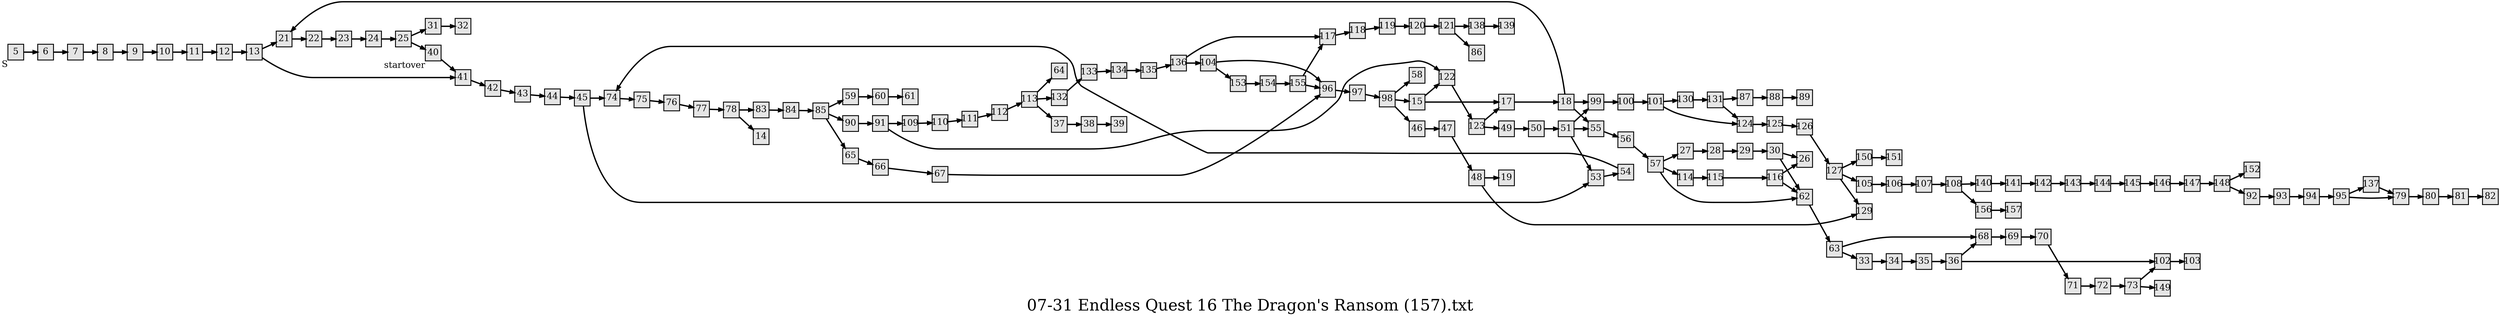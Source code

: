 digraph g{
  graph [ label="07-31 Endless Quest 16 The Dragon's Ransom (157).txt" rankdir=LR, ordering=out, fontsize=36, nodesep="0.35", ranksep="0.45"];
  node  [shape=rect, penwidth=2, fontsize=20, style=filled, fillcolor=grey90, margin="0,0", labelfloat=true, regular=true, fixedsize=true];
  edge  [labelfloat=true, penwidth=3, fontsize=12];

  5	[ xlabel="S" ];
  5 -> 6;
  6 -> 7;
  7 -> 8;
  8 -> 9;
  9 -> 10;
  10 -> 11;
  11;
  11 -> 12;
  12 -> 13;
  13 -> 21;
  13 -> 41;
  15 -> 122;
  15 -> 17;
  17 -> 18;
  18 -> 55;
  18 -> 99;
  18 -> 21;
  21 -> 22;
  22 -> 23;
  23;
  23 -> 24;
  24 -> 25;
  25 -> 31;
  25 -> 40;
  27 -> 28;
  28;
  28 -> 29;
  29 -> 30;
  30 -> 26;
  30 -> 62;
  31 -> 32;
  33 -> 34;
  34;
  34 -> 35;
  35 -> 36;
  36 -> 68;
  36 -> 102;
  37 -> 38;
  38;
  38 -> 39;
  40	[ xlabel="startover" ];
  40 -> 41;
  41 -> 42;
  42;
  42 -> 43;
  43 -> 44;
  44 -> 45;
  45 -> 74;
  45 -> 53;
  46 -> 47;
  47;
  47 -> 48;
  48 -> 19;
  48 -> 129;
  49 -> 50;
  50 -> 51;
  51 -> 99;
  51 -> 55;
  51 -> 53;
  53 -> 54;
  54 -> 74;
  55 -> 56;
  56 -> 57;
  57 -> 27;
  57 -> 114;
  57 -> 62;
  59 -> 60;
  60;
  60 -> 61;
  62 -> 63;
  63 -> 68;
  63 -> 33;
  65 -> 66;
  66;
  66 -> 67;
  67 -> 96;
  68 -> 69;
  69 -> 70;
  70 -> 71;
  71;
  71 -> 72;
  72 -> 73;
  73 -> 102;
  73 -> 149;
  74 -> 75;
  75 -> 76;
  76 -> 77;
  77 -> 78;
  78 -> 83;
  78 -> 14;
  79 -> 80;
  80;
  80 -> 81;
  81;
  81 -> 82;
  83 -> 84;
  84 -> 85;
  85 -> 59;
  85 -> 90;
  85 -> 65;
  87 -> 88;
  88;
  88 -> 89;
  90 -> 91;
  91 -> 109;
  91 -> 122;
  92 -> 93;
  93 -> 94;
  94;
  94 -> 95;
  95 -> 137;
  95 -> 79;
  96 -> 97;
  97 -> 98;
  98 -> 58;
  98 -> 15;
  98 -> 46;
  99 -> 100;
  100;
  100 -> 101;
  101 -> 130;
  101 -> 124;
  102 -> 103;
  104 -> 96;
  104 -> 153;
  105 -> 106;
  106 -> 107;
  107;
  107 -> 108;
  108 -> 140;
  108 -> 156;
  109 -> 110;
  110 -> 111;
  111;
  111 -> 112;
  112 -> 113;
  113 -> 64;
  113 -> 132;
  113 -> 37;
  114 -> 115;
  115;
  115 -> 116;
  116 -> 26;
  116 -> 62;
  117 -> 118;
  118 -> 119;
  119;
  119 -> 120;
  120 -> 121;
  121 -> 138;
  121 -> 86;
  122 -> 123;
  123 -> 17;
  123 -> 49;
  124 -> 125;
  125 -> 126;
  126 -> 127;
  127 -> 150;
  127 -> 105;
  127 -> 129;
  130 -> 131;
  131 -> 87;
  131 -> 124;
  132 -> 133;
  133 -> 134;
  134 -> 135;
  135;
  135 -> 136;
  136 -> 117;
  136 -> 104;
  137 -> 79;
  138 -> 139;
  140 -> 141;
  141;
  141 -> 142;
  142 -> 143;
  143 -> 144;
  144 -> 145;
  145 -> 146;
  146 -> 147;
  147;
  147 -> 148;
  148 -> 152;
  148 -> 92;
  150 -> 151;
  153 -> 154;
  154;
  154 -> 155;
  155 -> 117;
  155 -> 96;
  156 -> 157;
}

